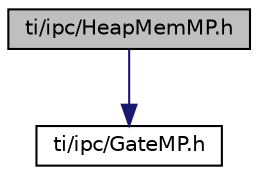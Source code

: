 digraph "ti/ipc/HeapMemMP.h"
{
  edge [fontname="Helvetica",fontsize="10",labelfontname="Helvetica",labelfontsize="10"];
  node [fontname="Helvetica",fontsize="10",shape=record];
  Node1 [label="ti/ipc/HeapMemMP.h",height=0.2,width=0.4,color="black", fillcolor="grey75", style="filled", fontcolor="black"];
  Node1 -> Node2 [color="midnightblue",fontsize="10",style="solid",fontname="Helvetica"];
  Node2 [label="ti/ipc/GateMP.h",height=0.2,width=0.4,color="black", fillcolor="white", style="filled",URL="$_gate_m_p_8h.html",tooltip="Multiple processor gate that provides local and remote context protection. "];
}
